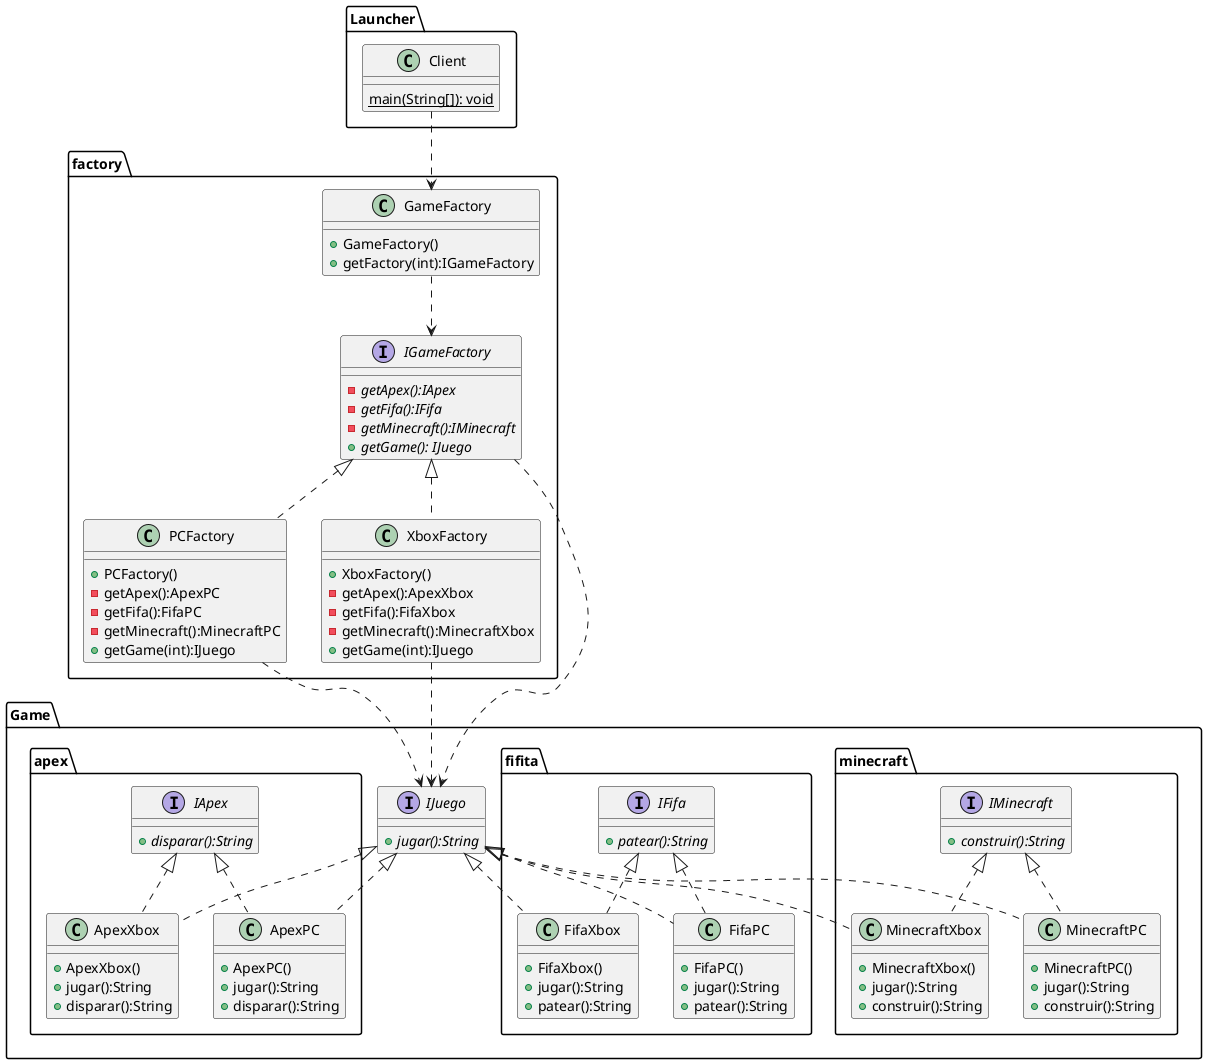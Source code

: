 @startuml
package Game{
	interface IJuego{
		+jugar():String {abstract}
	}
	package apex{
		interface IApex{
			+disparar():String {abstract}
		}
		class ApexXbox implements Game.IJuego, IApex {
			+ApexXbox()
			+jugar():String
			+disparar():String
		}
		class ApexPC implements Game.IJuego, IApex{
			+ApexPC()
			+jugar():String
			+disparar():String
		}
	}
	package fifita{
		interface IFifa{
			+patear():String {abstract}
		}
		class FifaXbox implements Game.IJuego, IFifa{
			+FifaXbox()
			+jugar():String
			+patear():String
		}
		class FifaPC implements Game.IJuego,IFifa{
			+FifaPC()
			+jugar():String
			+patear():String
		}
	}
	package minecraft{
		interface IMinecraft{
			+construir():String {abstract}
		}
		class MinecraftXbox implements Game.IJuego, IMinecraft{
			+MinecraftXbox()
			+jugar():String
			+construir():String
		}
		class MinecraftPC implements Game.IJuego, IMinecraft{
			+MinecraftPC()
			+jugar():String
			+construir():String
		}
	}
}
package factory{
	interface IGameFactory{
		-getApex():IApex {abstract}
		-getFifa():IFifa {abstract}
		-getMinecraft():IMinecraft {abstract}
		+getGame(): IJuego {abstract}
	}
	class GameFactory{
		+GameFactory()
		+getFactory(int):IGameFactory
	}
	class PCFactory implements IGameFactory{
		+PCFactory()
		-getApex():ApexPC
		-getFifa():FifaPC
		-getMinecraft():MinecraftPC
		+getGame(int):IJuego
	}
	class XboxFactory implements IGameFactory{
		+XboxFactory()
		-getApex():ApexXbox
		-getFifa():FifaXbox
		-getMinecraft():MinecraftXbox
		+getGame(int):IJuego
	}
}

package Launcher{
	class Client{
		main(String[]): void {static}
	}
}

Client ..> GameFactory
GameFactory ..> IGameFactory
IGameFactory ..> IJuego
PCFactory ..> IJuego
XboxFactory ..> IJuego

@enduml

